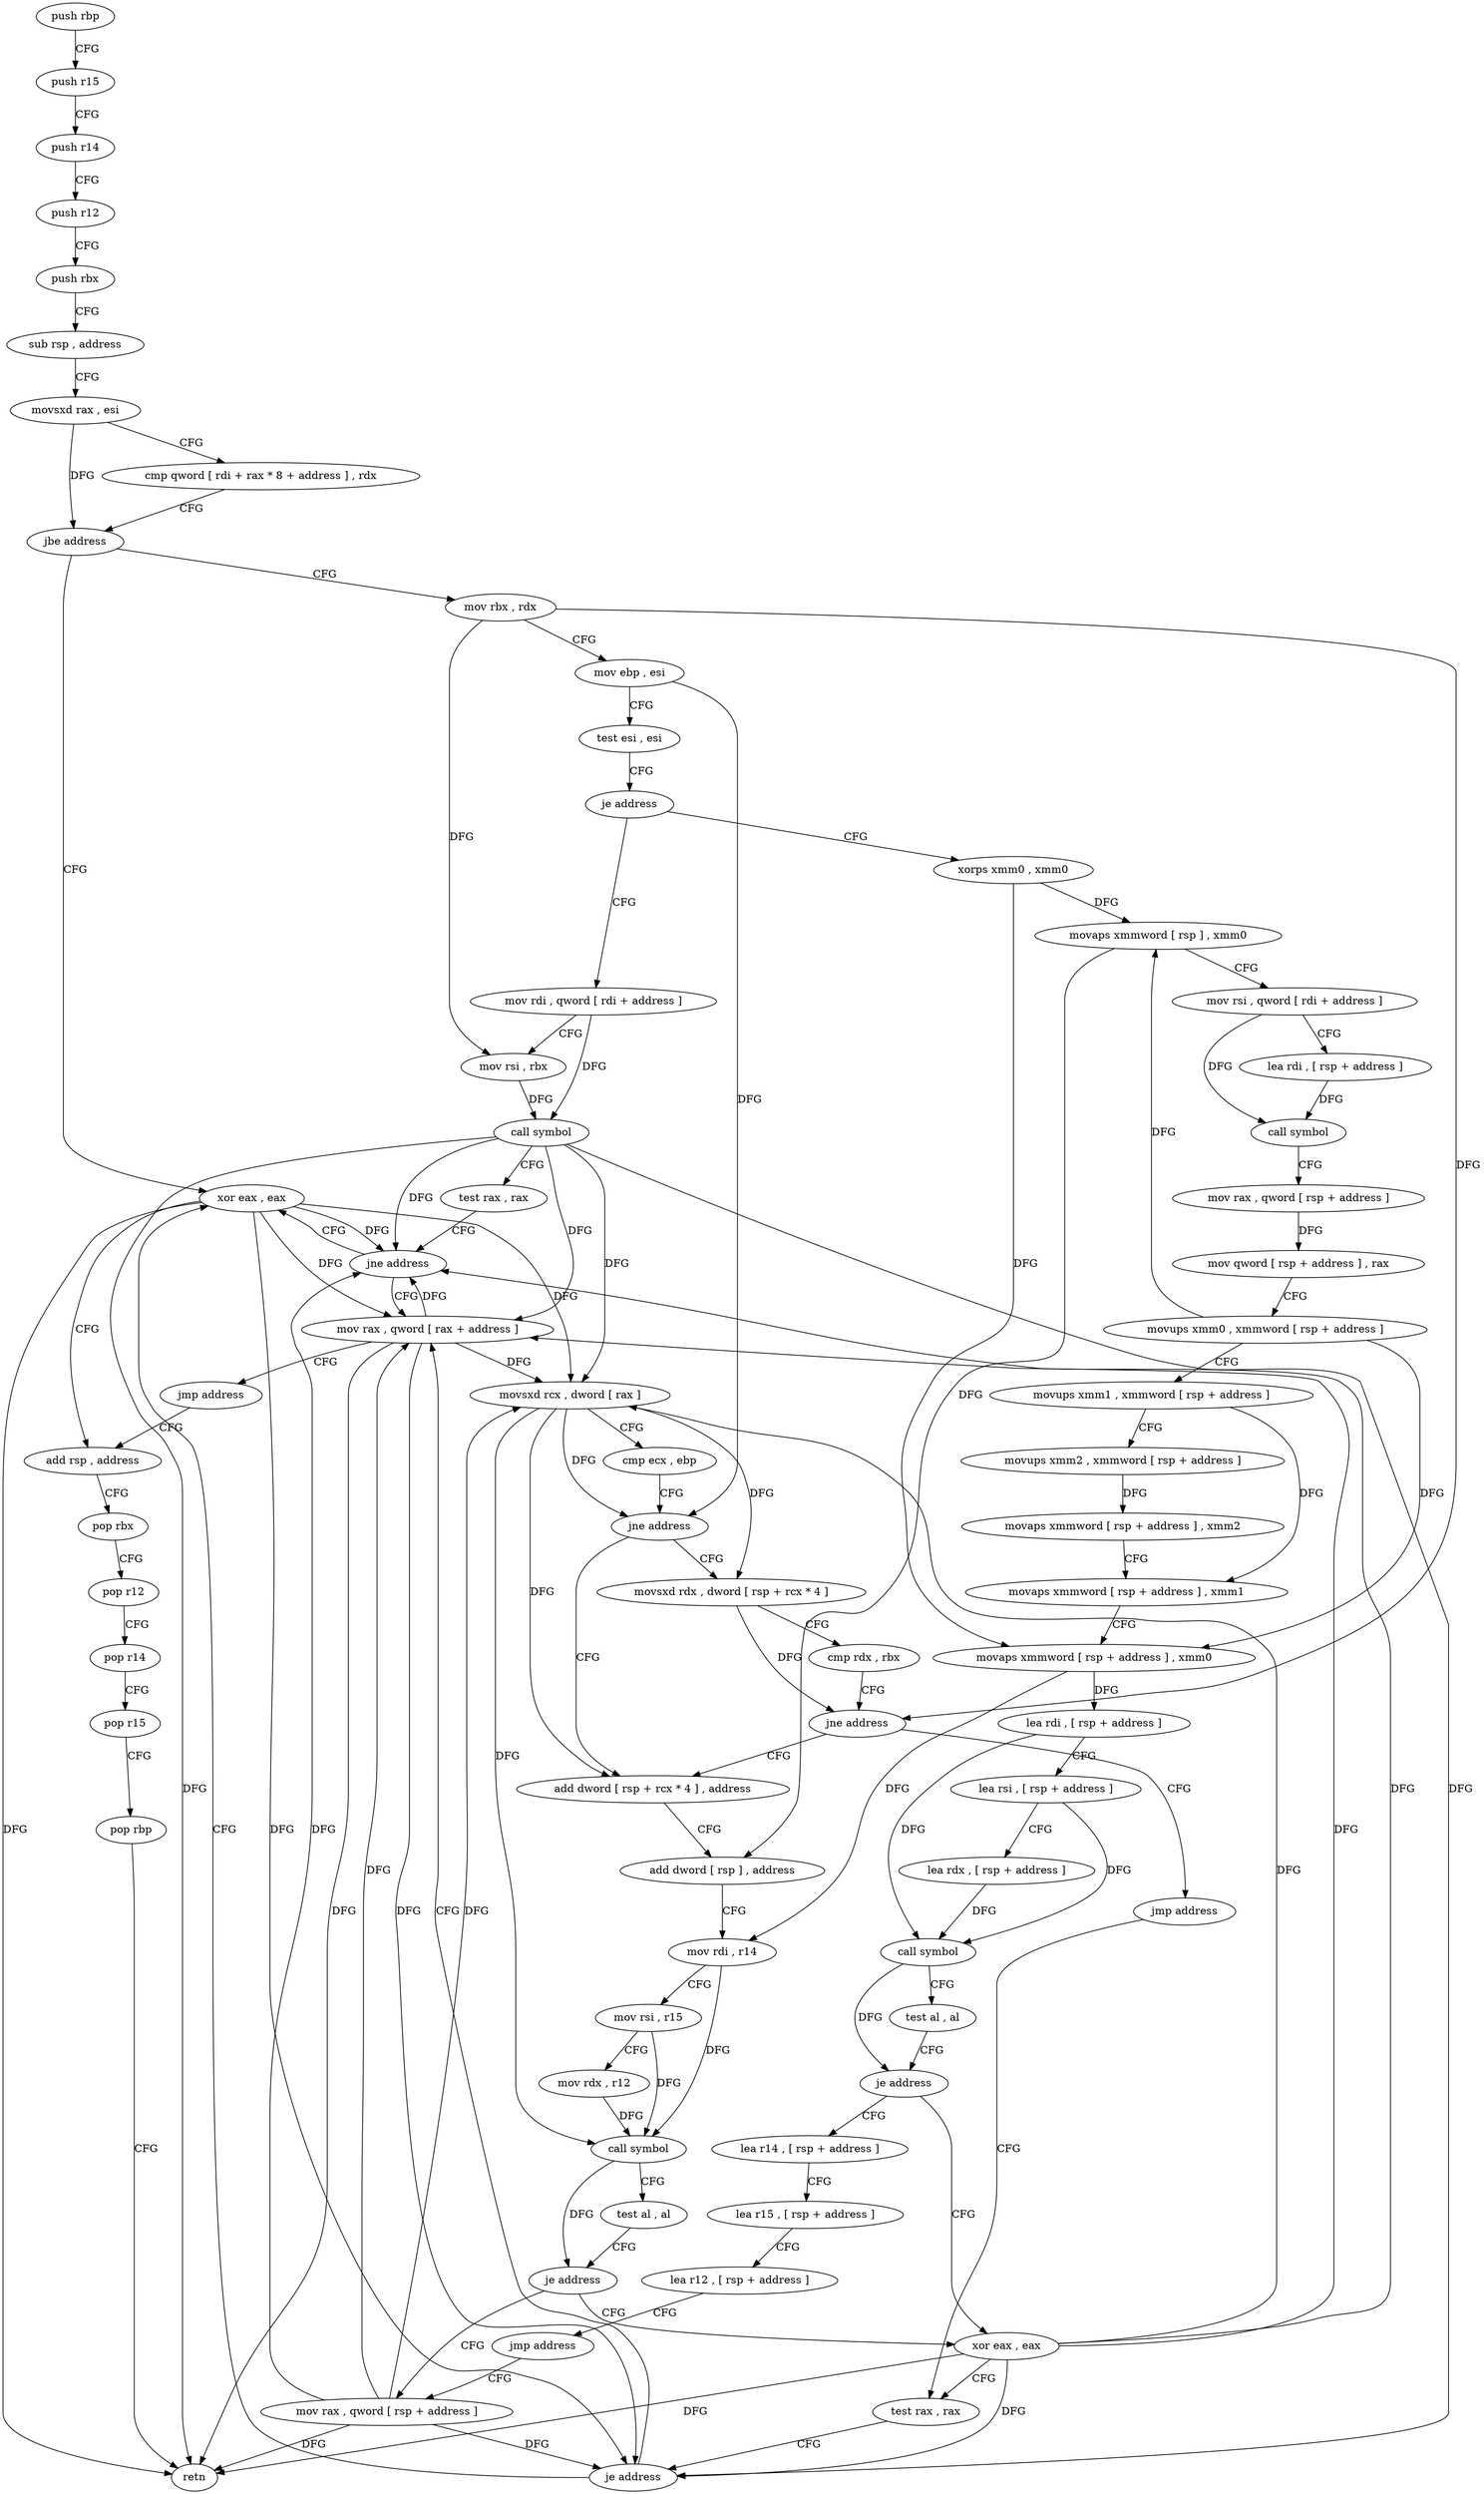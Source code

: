 digraph "func" {
"74880" [label = "push rbp" ]
"74881" [label = "push r15" ]
"74883" [label = "push r14" ]
"74885" [label = "push r12" ]
"74887" [label = "push rbx" ]
"74888" [label = "sub rsp , address" ]
"74895" [label = "movsxd rax , esi" ]
"74898" [label = "cmp qword [ rdi + rax * 8 + address ] , rdx" ]
"74906" [label = "jbe address" ]
"75122" [label = "xor eax , eax" ]
"74912" [label = "mov rbx , rdx" ]
"75124" [label = "add rsp , address" ]
"74915" [label = "mov ebp , esi" ]
"74917" [label = "test esi , esi" ]
"74919" [label = "je address" ]
"75102" [label = "mov rdi , qword [ rdi + address ]" ]
"74925" [label = "xorps xmm0 , xmm0" ]
"75109" [label = "mov rsi , rbx" ]
"75112" [label = "call symbol" ]
"75117" [label = "test rax , rax" ]
"75120" [label = "jne address" ]
"75096" [label = "mov rax , qword [ rax + address ]" ]
"74928" [label = "movaps xmmword [ rsp ] , xmm0" ]
"74932" [label = "mov rsi , qword [ rdi + address ]" ]
"74939" [label = "lea rdi , [ rsp + address ]" ]
"74944" [label = "call symbol" ]
"74949" [label = "mov rax , qword [ rsp + address ]" ]
"74954" [label = "mov qword [ rsp + address ] , rax" ]
"74962" [label = "movups xmm0 , xmmword [ rsp + address ]" ]
"74967" [label = "movups xmm1 , xmmword [ rsp + address ]" ]
"74972" [label = "movups xmm2 , xmmword [ rsp + address ]" ]
"74977" [label = "movaps xmmword [ rsp + address ] , xmm2" ]
"74982" [label = "movaps xmmword [ rsp + address ] , xmm1" ]
"74987" [label = "movaps xmmword [ rsp + address ] , xmm0" ]
"74992" [label = "lea rdi , [ rsp + address ]" ]
"74997" [label = "lea rsi , [ rsp + address ]" ]
"75002" [label = "lea rdx , [ rsp + address ]" ]
"75007" [label = "call symbol" ]
"75012" [label = "test al , al" ]
"75014" [label = "je address" ]
"75089" [label = "xor eax , eax" ]
"75016" [label = "lea r14 , [ rsp + address ]" ]
"75100" [label = "jmp address" ]
"75091" [label = "test rax , rax" ]
"75021" [label = "lea r15 , [ rsp + address ]" ]
"75026" [label = "lea r12 , [ rsp + address ]" ]
"75031" [label = "jmp address" ]
"75066" [label = "mov rax , qword [ rsp + address ]" ]
"75131" [label = "pop rbx" ]
"75132" [label = "pop r12" ]
"75134" [label = "pop r14" ]
"75136" [label = "pop r15" ]
"75138" [label = "pop rbp" ]
"75139" [label = "retn" ]
"75071" [label = "movsxd rcx , dword [ rax ]" ]
"75074" [label = "cmp ecx , ebp" ]
"75076" [label = "jne address" ]
"75040" [label = "add dword [ rsp + rcx * 4 ] , address" ]
"75078" [label = "movsxd rdx , dword [ rsp + rcx * 4 ]" ]
"75044" [label = "add dword [ rsp ] , address" ]
"75048" [label = "mov rdi , r14" ]
"75051" [label = "mov rsi , r15" ]
"75054" [label = "mov rdx , r12" ]
"75057" [label = "call symbol" ]
"75062" [label = "test al , al" ]
"75064" [label = "je address" ]
"75082" [label = "cmp rdx , rbx" ]
"75085" [label = "jne address" ]
"75087" [label = "jmp address" ]
"75094" [label = "je address" ]
"74880" -> "74881" [ label = "CFG" ]
"74881" -> "74883" [ label = "CFG" ]
"74883" -> "74885" [ label = "CFG" ]
"74885" -> "74887" [ label = "CFG" ]
"74887" -> "74888" [ label = "CFG" ]
"74888" -> "74895" [ label = "CFG" ]
"74895" -> "74898" [ label = "CFG" ]
"74895" -> "74906" [ label = "DFG" ]
"74898" -> "74906" [ label = "CFG" ]
"74906" -> "75122" [ label = "CFG" ]
"74906" -> "74912" [ label = "CFG" ]
"75122" -> "75124" [ label = "CFG" ]
"75122" -> "75139" [ label = "DFG" ]
"75122" -> "75120" [ label = "DFG" ]
"75122" -> "75096" [ label = "DFG" ]
"75122" -> "75094" [ label = "DFG" ]
"75122" -> "75071" [ label = "DFG" ]
"74912" -> "74915" [ label = "CFG" ]
"74912" -> "75109" [ label = "DFG" ]
"74912" -> "75085" [ label = "DFG" ]
"75124" -> "75131" [ label = "CFG" ]
"74915" -> "74917" [ label = "CFG" ]
"74915" -> "75076" [ label = "DFG" ]
"74917" -> "74919" [ label = "CFG" ]
"74919" -> "75102" [ label = "CFG" ]
"74919" -> "74925" [ label = "CFG" ]
"75102" -> "75109" [ label = "CFG" ]
"75102" -> "75112" [ label = "DFG" ]
"74925" -> "74928" [ label = "DFG" ]
"74925" -> "74987" [ label = "DFG" ]
"75109" -> "75112" [ label = "DFG" ]
"75112" -> "75117" [ label = "CFG" ]
"75112" -> "75139" [ label = "DFG" ]
"75112" -> "75120" [ label = "DFG" ]
"75112" -> "75096" [ label = "DFG" ]
"75112" -> "75094" [ label = "DFG" ]
"75112" -> "75071" [ label = "DFG" ]
"75117" -> "75120" [ label = "CFG" ]
"75120" -> "75096" [ label = "CFG" ]
"75120" -> "75122" [ label = "CFG" ]
"75096" -> "75100" [ label = "CFG" ]
"75096" -> "75120" [ label = "DFG" ]
"75096" -> "75139" [ label = "DFG" ]
"75096" -> "75094" [ label = "DFG" ]
"75096" -> "75071" [ label = "DFG" ]
"74928" -> "74932" [ label = "CFG" ]
"74928" -> "75044" [ label = "DFG" ]
"74932" -> "74939" [ label = "CFG" ]
"74932" -> "74944" [ label = "DFG" ]
"74939" -> "74944" [ label = "DFG" ]
"74944" -> "74949" [ label = "CFG" ]
"74949" -> "74954" [ label = "DFG" ]
"74954" -> "74962" [ label = "CFG" ]
"74962" -> "74967" [ label = "CFG" ]
"74962" -> "74928" [ label = "DFG" ]
"74962" -> "74987" [ label = "DFG" ]
"74967" -> "74972" [ label = "CFG" ]
"74967" -> "74982" [ label = "DFG" ]
"74972" -> "74977" [ label = "DFG" ]
"74977" -> "74982" [ label = "CFG" ]
"74982" -> "74987" [ label = "CFG" ]
"74987" -> "74992" [ label = "DFG" ]
"74987" -> "75048" [ label = "DFG" ]
"74992" -> "74997" [ label = "CFG" ]
"74992" -> "75007" [ label = "DFG" ]
"74997" -> "75002" [ label = "CFG" ]
"74997" -> "75007" [ label = "DFG" ]
"75002" -> "75007" [ label = "DFG" ]
"75007" -> "75012" [ label = "CFG" ]
"75007" -> "75014" [ label = "DFG" ]
"75012" -> "75014" [ label = "CFG" ]
"75014" -> "75089" [ label = "CFG" ]
"75014" -> "75016" [ label = "CFG" ]
"75089" -> "75091" [ label = "CFG" ]
"75089" -> "75120" [ label = "DFG" ]
"75089" -> "75096" [ label = "DFG" ]
"75089" -> "75139" [ label = "DFG" ]
"75089" -> "75094" [ label = "DFG" ]
"75089" -> "75071" [ label = "DFG" ]
"75016" -> "75021" [ label = "CFG" ]
"75100" -> "75124" [ label = "CFG" ]
"75091" -> "75094" [ label = "CFG" ]
"75021" -> "75026" [ label = "CFG" ]
"75026" -> "75031" [ label = "CFG" ]
"75031" -> "75066" [ label = "CFG" ]
"75066" -> "75071" [ label = "DFG" ]
"75066" -> "75120" [ label = "DFG" ]
"75066" -> "75096" [ label = "DFG" ]
"75066" -> "75094" [ label = "DFG" ]
"75066" -> "75139" [ label = "DFG" ]
"75131" -> "75132" [ label = "CFG" ]
"75132" -> "75134" [ label = "CFG" ]
"75134" -> "75136" [ label = "CFG" ]
"75136" -> "75138" [ label = "CFG" ]
"75138" -> "75139" [ label = "CFG" ]
"75071" -> "75074" [ label = "CFG" ]
"75071" -> "75076" [ label = "DFG" ]
"75071" -> "75040" [ label = "DFG" ]
"75071" -> "75057" [ label = "DFG" ]
"75071" -> "75078" [ label = "DFG" ]
"75074" -> "75076" [ label = "CFG" ]
"75076" -> "75040" [ label = "CFG" ]
"75076" -> "75078" [ label = "CFG" ]
"75040" -> "75044" [ label = "CFG" ]
"75078" -> "75082" [ label = "CFG" ]
"75078" -> "75085" [ label = "DFG" ]
"75044" -> "75048" [ label = "CFG" ]
"75048" -> "75051" [ label = "CFG" ]
"75048" -> "75057" [ label = "DFG" ]
"75051" -> "75054" [ label = "CFG" ]
"75051" -> "75057" [ label = "DFG" ]
"75054" -> "75057" [ label = "DFG" ]
"75057" -> "75062" [ label = "CFG" ]
"75057" -> "75064" [ label = "DFG" ]
"75062" -> "75064" [ label = "CFG" ]
"75064" -> "75089" [ label = "CFG" ]
"75064" -> "75066" [ label = "CFG" ]
"75082" -> "75085" [ label = "CFG" ]
"75085" -> "75040" [ label = "CFG" ]
"75085" -> "75087" [ label = "CFG" ]
"75087" -> "75091" [ label = "CFG" ]
"75094" -> "75122" [ label = "CFG" ]
"75094" -> "75096" [ label = "CFG" ]
}
